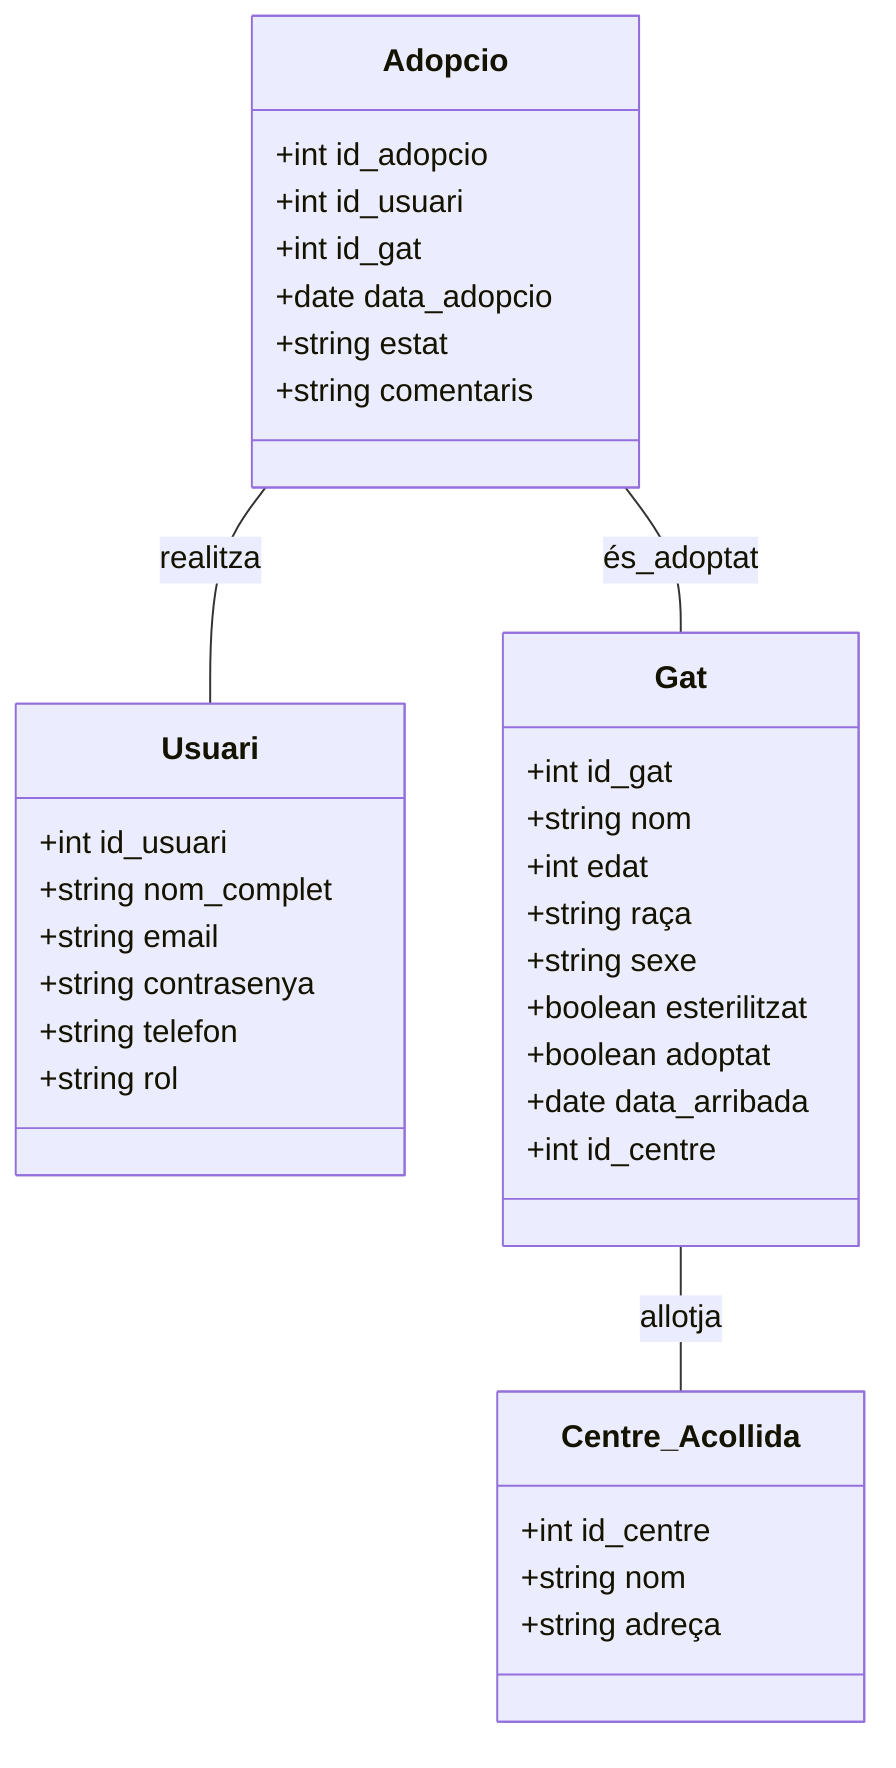 classDiagram
direction BT
    class Usuari {
	    +int id_usuari
	    +string nom_complet
	    +string email
	    +string contrasenya
	    +string telefon
	    +string rol
    }
    class Gat {
	    +int id_gat
	    +string nom
	    +int edat
	    +string raça
	    +string sexe
	    +boolean esterilitzat
	    +boolean adoptat
	    +date data_arribada
	    +int id_centre
    }
    class Centre_Acollida {
	    +int id_centre
	    +string nom
	    +string adreça
    }
    class Adopcio {
	    +int id_adopcio
	    +int id_usuari
	    +int id_gat
	    +date data_adopcio
	    +string estat
	    +string comentaris
    }

    Usuari -- Adopcio : realitza
    Gat -- Adopcio : és_adoptat
    Centre_Acollida -- Gat : allotja